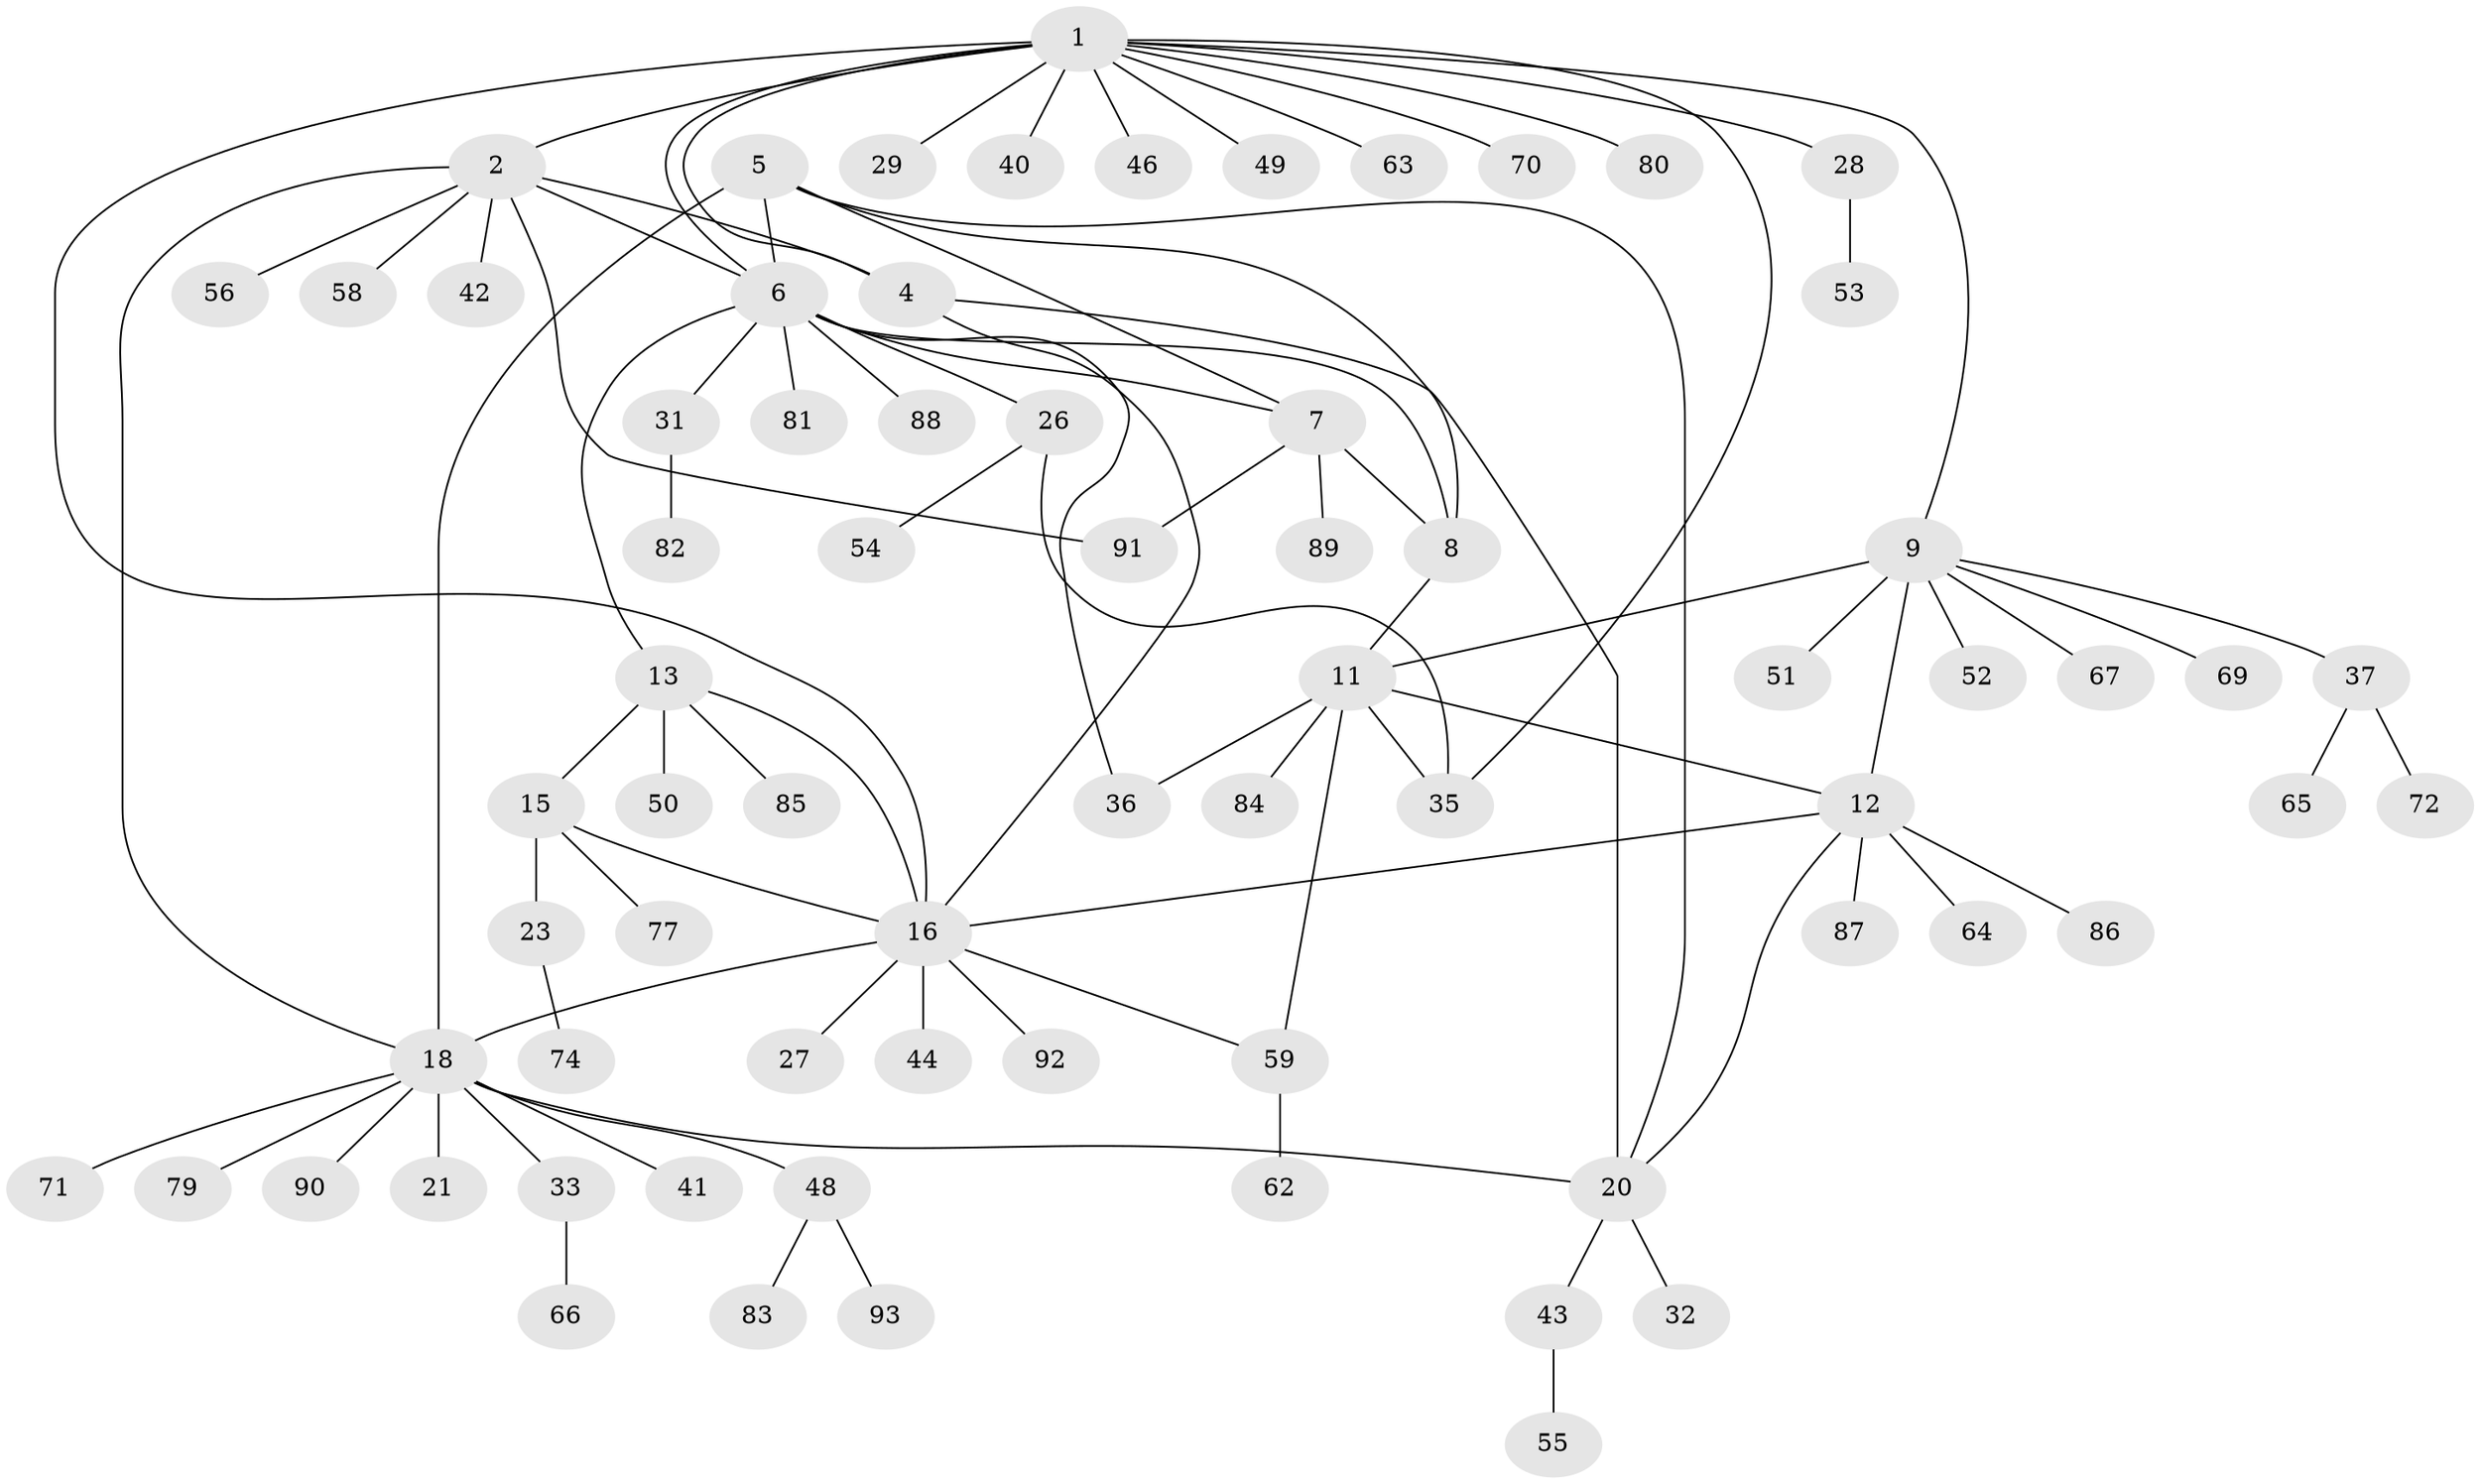 // Generated by graph-tools (version 1.1) at 2025/52/02/27/25 19:52:14]
// undirected, 71 vertices, 91 edges
graph export_dot {
graph [start="1"]
  node [color=gray90,style=filled];
  1 [super="+3"];
  2 [super="+38"];
  4 [super="+30"];
  5 [super="+17"];
  6 [super="+22"];
  7 [super="+47"];
  8;
  9 [super="+10"];
  11 [super="+73"];
  12 [super="+34"];
  13 [super="+14"];
  15 [super="+24"];
  16 [super="+61"];
  18 [super="+19"];
  20 [super="+25"];
  21;
  23;
  26 [super="+76"];
  27 [super="+45"];
  28;
  29;
  31;
  32 [super="+60"];
  33 [super="+39"];
  35;
  36;
  37;
  40;
  41;
  42;
  43;
  44;
  46;
  48;
  49;
  50;
  51;
  52;
  53 [super="+57"];
  54 [super="+78"];
  55;
  56;
  58;
  59 [super="+68"];
  62;
  63;
  64;
  65;
  66;
  67;
  69;
  70;
  71;
  72 [super="+75"];
  74;
  77;
  79;
  80;
  81;
  82;
  83;
  84;
  85;
  86;
  87;
  88;
  89;
  90;
  91;
  92;
  93;
  1 -- 2 [weight=2];
  1 -- 4 [weight=2];
  1 -- 35;
  1 -- 63;
  1 -- 70;
  1 -- 40;
  1 -- 46;
  1 -- 80;
  1 -- 49;
  1 -- 29;
  1 -- 28;
  1 -- 9;
  1 -- 16;
  1 -- 6;
  2 -- 4;
  2 -- 6;
  2 -- 42;
  2 -- 56;
  2 -- 91;
  2 -- 18;
  2 -- 58;
  4 -- 16;
  4 -- 20;
  5 -- 6;
  5 -- 7;
  5 -- 8;
  5 -- 18 [weight=2];
  5 -- 20;
  6 -- 7;
  6 -- 8;
  6 -- 13;
  6 -- 26;
  6 -- 31;
  6 -- 36;
  6 -- 88;
  6 -- 81;
  7 -- 8;
  7 -- 89;
  7 -- 91;
  8 -- 11;
  9 -- 11 [weight=2];
  9 -- 12 [weight=2];
  9 -- 52;
  9 -- 67;
  9 -- 37;
  9 -- 69;
  9 -- 51;
  11 -- 12;
  11 -- 35;
  11 -- 36;
  11 -- 59;
  11 -- 84;
  12 -- 16;
  12 -- 20;
  12 -- 64;
  12 -- 86;
  12 -- 87;
  13 -- 15 [weight=2];
  13 -- 16 [weight=2];
  13 -- 50;
  13 -- 85;
  15 -- 16;
  15 -- 23;
  15 -- 77;
  16 -- 18;
  16 -- 27;
  16 -- 44;
  16 -- 59;
  16 -- 92;
  18 -- 20 [weight=2];
  18 -- 79;
  18 -- 33;
  18 -- 71;
  18 -- 41;
  18 -- 48;
  18 -- 21;
  18 -- 90;
  20 -- 32;
  20 -- 43;
  23 -- 74;
  26 -- 54;
  26 -- 35;
  28 -- 53;
  31 -- 82;
  33 -- 66;
  37 -- 65;
  37 -- 72;
  43 -- 55;
  48 -- 83;
  48 -- 93;
  59 -- 62;
}
